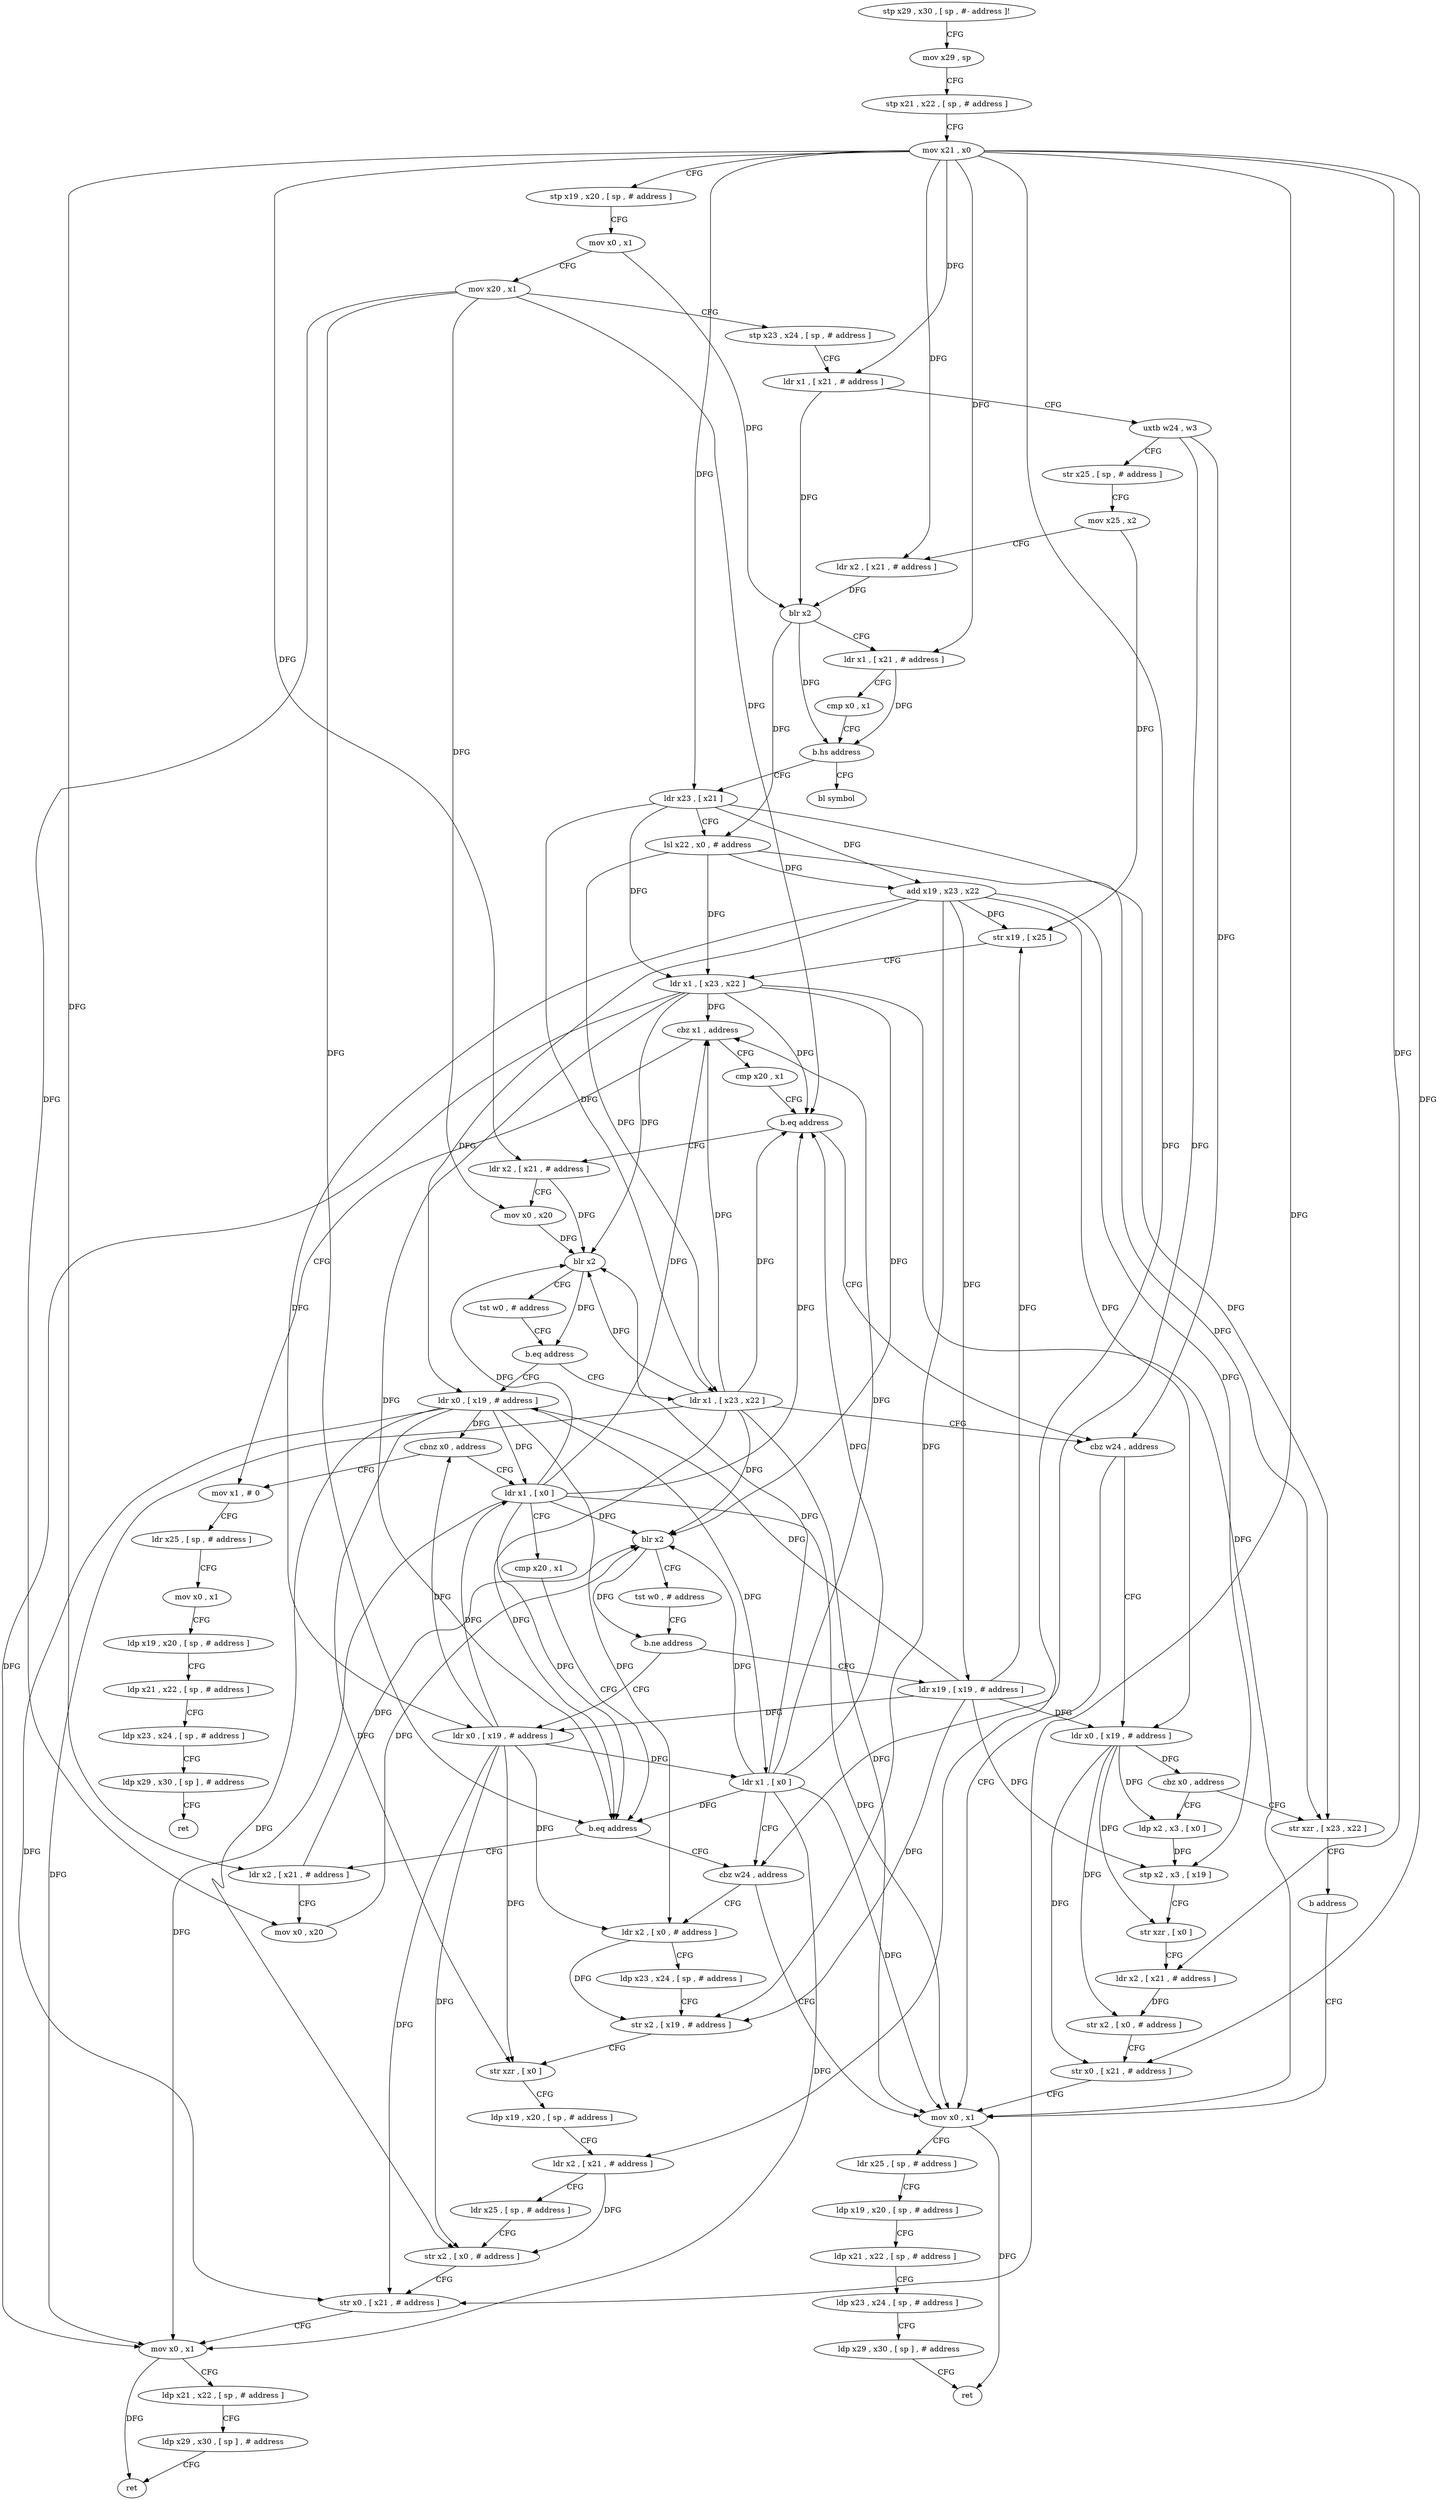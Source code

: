 digraph "func" {
"4307208" [label = "stp x29 , x30 , [ sp , #- address ]!" ]
"4307212" [label = "mov x29 , sp" ]
"4307216" [label = "stp x21 , x22 , [ sp , # address ]" ]
"4307220" [label = "mov x21 , x0" ]
"4307224" [label = "stp x19 , x20 , [ sp , # address ]" ]
"4307228" [label = "mov x0 , x1" ]
"4307232" [label = "mov x20 , x1" ]
"4307236" [label = "stp x23 , x24 , [ sp , # address ]" ]
"4307240" [label = "ldr x1 , [ x21 , # address ]" ]
"4307244" [label = "uxtb w24 , w3" ]
"4307248" [label = "str x25 , [ sp , # address ]" ]
"4307252" [label = "mov x25 , x2" ]
"4307256" [label = "ldr x2 , [ x21 , # address ]" ]
"4307260" [label = "blr x2" ]
"4307264" [label = "ldr x1 , [ x21 , # address ]" ]
"4307268" [label = "cmp x0 , x1" ]
"4307272" [label = "b.hs address" ]
"4307552" [label = "bl symbol" ]
"4307276" [label = "ldr x23 , [ x21 ]" ]
"4307280" [label = "lsl x22 , x0 , # address" ]
"4307284" [label = "add x19 , x23 , x22" ]
"4307288" [label = "str x19 , [ x25 ]" ]
"4307292" [label = "ldr x1 , [ x23 , x22 ]" ]
"4307296" [label = "cbz x1 , address" ]
"4307444" [label = "mov x1 , # 0" ]
"4307300" [label = "cmp x20 , x1" ]
"4307448" [label = "ldr x25 , [ sp , # address ]" ]
"4307452" [label = "mov x0 , x1" ]
"4307456" [label = "ldp x19 , x20 , [ sp , # address ]" ]
"4307460" [label = "ldp x21 , x22 , [ sp , # address ]" ]
"4307464" [label = "ldp x23 , x24 , [ sp , # address ]" ]
"4307468" [label = "ldp x29 , x30 , [ sp ] , # address" ]
"4307472" [label = "ret" ]
"4307304" [label = "b.eq address" ]
"4307332" [label = "cbz w24 , address" ]
"4307308" [label = "ldr x2 , [ x21 , # address ]" ]
"4307368" [label = "mov x0 , x1" ]
"4307336" [label = "ldr x0 , [ x19 , # address ]" ]
"4307312" [label = "mov x0 , x20" ]
"4307316" [label = "blr x2" ]
"4307320" [label = "tst w0 , # address" ]
"4307324" [label = "b.eq address" ]
"4307436" [label = "ldr x0 , [ x19 , # address ]" ]
"4307328" [label = "ldr x1 , [ x23 , x22 ]" ]
"4307372" [label = "ldr x25 , [ sp , # address ]" ]
"4307376" [label = "ldp x19 , x20 , [ sp , # address ]" ]
"4307380" [label = "ldp x21 , x22 , [ sp , # address ]" ]
"4307384" [label = "ldp x23 , x24 , [ sp , # address ]" ]
"4307388" [label = "ldp x29 , x30 , [ sp ] , # address" ]
"4307392" [label = "ret" ]
"4307340" [label = "cbz x0 , address" ]
"4307544" [label = "str xzr , [ x23 , x22 ]" ]
"4307344" [label = "ldp x2 , x3 , [ x0 ]" ]
"4307440" [label = "cbnz x0 , address" ]
"4307400" [label = "ldr x1 , [ x0 ]" ]
"4307548" [label = "b address" ]
"4307348" [label = "stp x2 , x3 , [ x19 ]" ]
"4307352" [label = "str xzr , [ x0 ]" ]
"4307356" [label = "ldr x2 , [ x21 , # address ]" ]
"4307360" [label = "str x2 , [ x0 , # address ]" ]
"4307364" [label = "str x0 , [ x21 , # address ]" ]
"4307404" [label = "cmp x20 , x1" ]
"4307408" [label = "b.eq address" ]
"4307488" [label = "cbz w24 , address" ]
"4307412" [label = "ldr x2 , [ x21 , # address ]" ]
"4307492" [label = "ldr x2 , [ x0 , # address ]" ]
"4307416" [label = "mov x0 , x20" ]
"4307420" [label = "blr x2" ]
"4307424" [label = "tst w0 , # address" ]
"4307428" [label = "b.ne address" ]
"4307480" [label = "ldr x0 , [ x19 , # address ]" ]
"4307432" [label = "ldr x19 , [ x19 , # address ]" ]
"4307496" [label = "ldp x23 , x24 , [ sp , # address ]" ]
"4307500" [label = "str x2 , [ x19 , # address ]" ]
"4307504" [label = "str xzr , [ x0 ]" ]
"4307508" [label = "ldp x19 , x20 , [ sp , # address ]" ]
"4307512" [label = "ldr x2 , [ x21 , # address ]" ]
"4307516" [label = "ldr x25 , [ sp , # address ]" ]
"4307520" [label = "str x2 , [ x0 , # address ]" ]
"4307524" [label = "str x0 , [ x21 , # address ]" ]
"4307528" [label = "mov x0 , x1" ]
"4307532" [label = "ldp x21 , x22 , [ sp , # address ]" ]
"4307536" [label = "ldp x29 , x30 , [ sp ] , # address" ]
"4307540" [label = "ret" ]
"4307484" [label = "ldr x1 , [ x0 ]" ]
"4307208" -> "4307212" [ label = "CFG" ]
"4307212" -> "4307216" [ label = "CFG" ]
"4307216" -> "4307220" [ label = "CFG" ]
"4307220" -> "4307224" [ label = "CFG" ]
"4307220" -> "4307240" [ label = "DFG" ]
"4307220" -> "4307256" [ label = "DFG" ]
"4307220" -> "4307264" [ label = "DFG" ]
"4307220" -> "4307276" [ label = "DFG" ]
"4307220" -> "4307308" [ label = "DFG" ]
"4307220" -> "4307356" [ label = "DFG" ]
"4307220" -> "4307364" [ label = "DFG" ]
"4307220" -> "4307412" [ label = "DFG" ]
"4307220" -> "4307512" [ label = "DFG" ]
"4307220" -> "4307524" [ label = "DFG" ]
"4307224" -> "4307228" [ label = "CFG" ]
"4307228" -> "4307232" [ label = "CFG" ]
"4307228" -> "4307260" [ label = "DFG" ]
"4307232" -> "4307236" [ label = "CFG" ]
"4307232" -> "4307304" [ label = "DFG" ]
"4307232" -> "4307312" [ label = "DFG" ]
"4307232" -> "4307408" [ label = "DFG" ]
"4307232" -> "4307416" [ label = "DFG" ]
"4307236" -> "4307240" [ label = "CFG" ]
"4307240" -> "4307244" [ label = "CFG" ]
"4307240" -> "4307260" [ label = "DFG" ]
"4307244" -> "4307248" [ label = "CFG" ]
"4307244" -> "4307332" [ label = "DFG" ]
"4307244" -> "4307488" [ label = "DFG" ]
"4307248" -> "4307252" [ label = "CFG" ]
"4307252" -> "4307256" [ label = "CFG" ]
"4307252" -> "4307288" [ label = "DFG" ]
"4307256" -> "4307260" [ label = "DFG" ]
"4307260" -> "4307264" [ label = "CFG" ]
"4307260" -> "4307272" [ label = "DFG" ]
"4307260" -> "4307280" [ label = "DFG" ]
"4307264" -> "4307268" [ label = "CFG" ]
"4307264" -> "4307272" [ label = "DFG" ]
"4307268" -> "4307272" [ label = "CFG" ]
"4307272" -> "4307552" [ label = "CFG" ]
"4307272" -> "4307276" [ label = "CFG" ]
"4307276" -> "4307280" [ label = "CFG" ]
"4307276" -> "4307284" [ label = "DFG" ]
"4307276" -> "4307292" [ label = "DFG" ]
"4307276" -> "4307328" [ label = "DFG" ]
"4307276" -> "4307544" [ label = "DFG" ]
"4307280" -> "4307284" [ label = "DFG" ]
"4307280" -> "4307292" [ label = "DFG" ]
"4307280" -> "4307328" [ label = "DFG" ]
"4307280" -> "4307544" [ label = "DFG" ]
"4307284" -> "4307288" [ label = "DFG" ]
"4307284" -> "4307336" [ label = "DFG" ]
"4307284" -> "4307436" [ label = "DFG" ]
"4307284" -> "4307348" [ label = "DFG" ]
"4307284" -> "4307500" [ label = "DFG" ]
"4307284" -> "4307480" [ label = "DFG" ]
"4307284" -> "4307432" [ label = "DFG" ]
"4307288" -> "4307292" [ label = "CFG" ]
"4307292" -> "4307296" [ label = "DFG" ]
"4307292" -> "4307304" [ label = "DFG" ]
"4307292" -> "4307316" [ label = "DFG" ]
"4307292" -> "4307368" [ label = "DFG" ]
"4307292" -> "4307408" [ label = "DFG" ]
"4307292" -> "4307420" [ label = "DFG" ]
"4307292" -> "4307528" [ label = "DFG" ]
"4307296" -> "4307444" [ label = "CFG" ]
"4307296" -> "4307300" [ label = "CFG" ]
"4307444" -> "4307448" [ label = "CFG" ]
"4307300" -> "4307304" [ label = "CFG" ]
"4307448" -> "4307452" [ label = "CFG" ]
"4307452" -> "4307456" [ label = "CFG" ]
"4307456" -> "4307460" [ label = "CFG" ]
"4307460" -> "4307464" [ label = "CFG" ]
"4307464" -> "4307468" [ label = "CFG" ]
"4307468" -> "4307472" [ label = "CFG" ]
"4307304" -> "4307332" [ label = "CFG" ]
"4307304" -> "4307308" [ label = "CFG" ]
"4307332" -> "4307368" [ label = "CFG" ]
"4307332" -> "4307336" [ label = "CFG" ]
"4307308" -> "4307312" [ label = "CFG" ]
"4307308" -> "4307316" [ label = "DFG" ]
"4307368" -> "4307372" [ label = "CFG" ]
"4307368" -> "4307392" [ label = "DFG" ]
"4307336" -> "4307340" [ label = "DFG" ]
"4307336" -> "4307344" [ label = "DFG" ]
"4307336" -> "4307352" [ label = "DFG" ]
"4307336" -> "4307360" [ label = "DFG" ]
"4307336" -> "4307364" [ label = "DFG" ]
"4307312" -> "4307316" [ label = "DFG" ]
"4307316" -> "4307320" [ label = "CFG" ]
"4307316" -> "4307324" [ label = "DFG" ]
"4307320" -> "4307324" [ label = "CFG" ]
"4307324" -> "4307436" [ label = "CFG" ]
"4307324" -> "4307328" [ label = "CFG" ]
"4307436" -> "4307440" [ label = "DFG" ]
"4307436" -> "4307400" [ label = "DFG" ]
"4307436" -> "4307492" [ label = "DFG" ]
"4307436" -> "4307504" [ label = "DFG" ]
"4307436" -> "4307520" [ label = "DFG" ]
"4307436" -> "4307524" [ label = "DFG" ]
"4307436" -> "4307484" [ label = "DFG" ]
"4307328" -> "4307332" [ label = "CFG" ]
"4307328" -> "4307296" [ label = "DFG" ]
"4307328" -> "4307304" [ label = "DFG" ]
"4307328" -> "4307368" [ label = "DFG" ]
"4307328" -> "4307316" [ label = "DFG" ]
"4307328" -> "4307408" [ label = "DFG" ]
"4307328" -> "4307420" [ label = "DFG" ]
"4307328" -> "4307528" [ label = "DFG" ]
"4307372" -> "4307376" [ label = "CFG" ]
"4307376" -> "4307380" [ label = "CFG" ]
"4307380" -> "4307384" [ label = "CFG" ]
"4307384" -> "4307388" [ label = "CFG" ]
"4307388" -> "4307392" [ label = "CFG" ]
"4307340" -> "4307544" [ label = "CFG" ]
"4307340" -> "4307344" [ label = "CFG" ]
"4307544" -> "4307548" [ label = "CFG" ]
"4307344" -> "4307348" [ label = "DFG" ]
"4307440" -> "4307400" [ label = "CFG" ]
"4307440" -> "4307444" [ label = "CFG" ]
"4307400" -> "4307404" [ label = "CFG" ]
"4307400" -> "4307296" [ label = "DFG" ]
"4307400" -> "4307304" [ label = "DFG" ]
"4307400" -> "4307368" [ label = "DFG" ]
"4307400" -> "4307316" [ label = "DFG" ]
"4307400" -> "4307408" [ label = "DFG" ]
"4307400" -> "4307420" [ label = "DFG" ]
"4307400" -> "4307528" [ label = "DFG" ]
"4307548" -> "4307368" [ label = "CFG" ]
"4307348" -> "4307352" [ label = "CFG" ]
"4307352" -> "4307356" [ label = "CFG" ]
"4307356" -> "4307360" [ label = "DFG" ]
"4307360" -> "4307364" [ label = "CFG" ]
"4307364" -> "4307368" [ label = "CFG" ]
"4307404" -> "4307408" [ label = "CFG" ]
"4307408" -> "4307488" [ label = "CFG" ]
"4307408" -> "4307412" [ label = "CFG" ]
"4307488" -> "4307368" [ label = "CFG" ]
"4307488" -> "4307492" [ label = "CFG" ]
"4307412" -> "4307416" [ label = "CFG" ]
"4307412" -> "4307420" [ label = "DFG" ]
"4307492" -> "4307496" [ label = "CFG" ]
"4307492" -> "4307500" [ label = "DFG" ]
"4307416" -> "4307420" [ label = "DFG" ]
"4307420" -> "4307424" [ label = "CFG" ]
"4307420" -> "4307428" [ label = "DFG" ]
"4307424" -> "4307428" [ label = "CFG" ]
"4307428" -> "4307480" [ label = "CFG" ]
"4307428" -> "4307432" [ label = "CFG" ]
"4307480" -> "4307484" [ label = "DFG" ]
"4307480" -> "4307440" [ label = "DFG" ]
"4307480" -> "4307400" [ label = "DFG" ]
"4307480" -> "4307492" [ label = "DFG" ]
"4307480" -> "4307504" [ label = "DFG" ]
"4307480" -> "4307524" [ label = "DFG" ]
"4307480" -> "4307520" [ label = "DFG" ]
"4307432" -> "4307436" [ label = "DFG" ]
"4307432" -> "4307288" [ label = "DFG" ]
"4307432" -> "4307336" [ label = "DFG" ]
"4307432" -> "4307480" [ label = "DFG" ]
"4307432" -> "4307348" [ label = "DFG" ]
"4307432" -> "4307500" [ label = "DFG" ]
"4307496" -> "4307500" [ label = "CFG" ]
"4307500" -> "4307504" [ label = "CFG" ]
"4307504" -> "4307508" [ label = "CFG" ]
"4307508" -> "4307512" [ label = "CFG" ]
"4307512" -> "4307516" [ label = "CFG" ]
"4307512" -> "4307520" [ label = "DFG" ]
"4307516" -> "4307520" [ label = "CFG" ]
"4307520" -> "4307524" [ label = "CFG" ]
"4307524" -> "4307528" [ label = "CFG" ]
"4307528" -> "4307532" [ label = "CFG" ]
"4307528" -> "4307540" [ label = "DFG" ]
"4307532" -> "4307536" [ label = "CFG" ]
"4307536" -> "4307540" [ label = "CFG" ]
"4307484" -> "4307488" [ label = "CFG" ]
"4307484" -> "4307296" [ label = "DFG" ]
"4307484" -> "4307304" [ label = "DFG" ]
"4307484" -> "4307368" [ label = "DFG" ]
"4307484" -> "4307408" [ label = "DFG" ]
"4307484" -> "4307528" [ label = "DFG" ]
"4307484" -> "4307316" [ label = "DFG" ]
"4307484" -> "4307420" [ label = "DFG" ]
}
